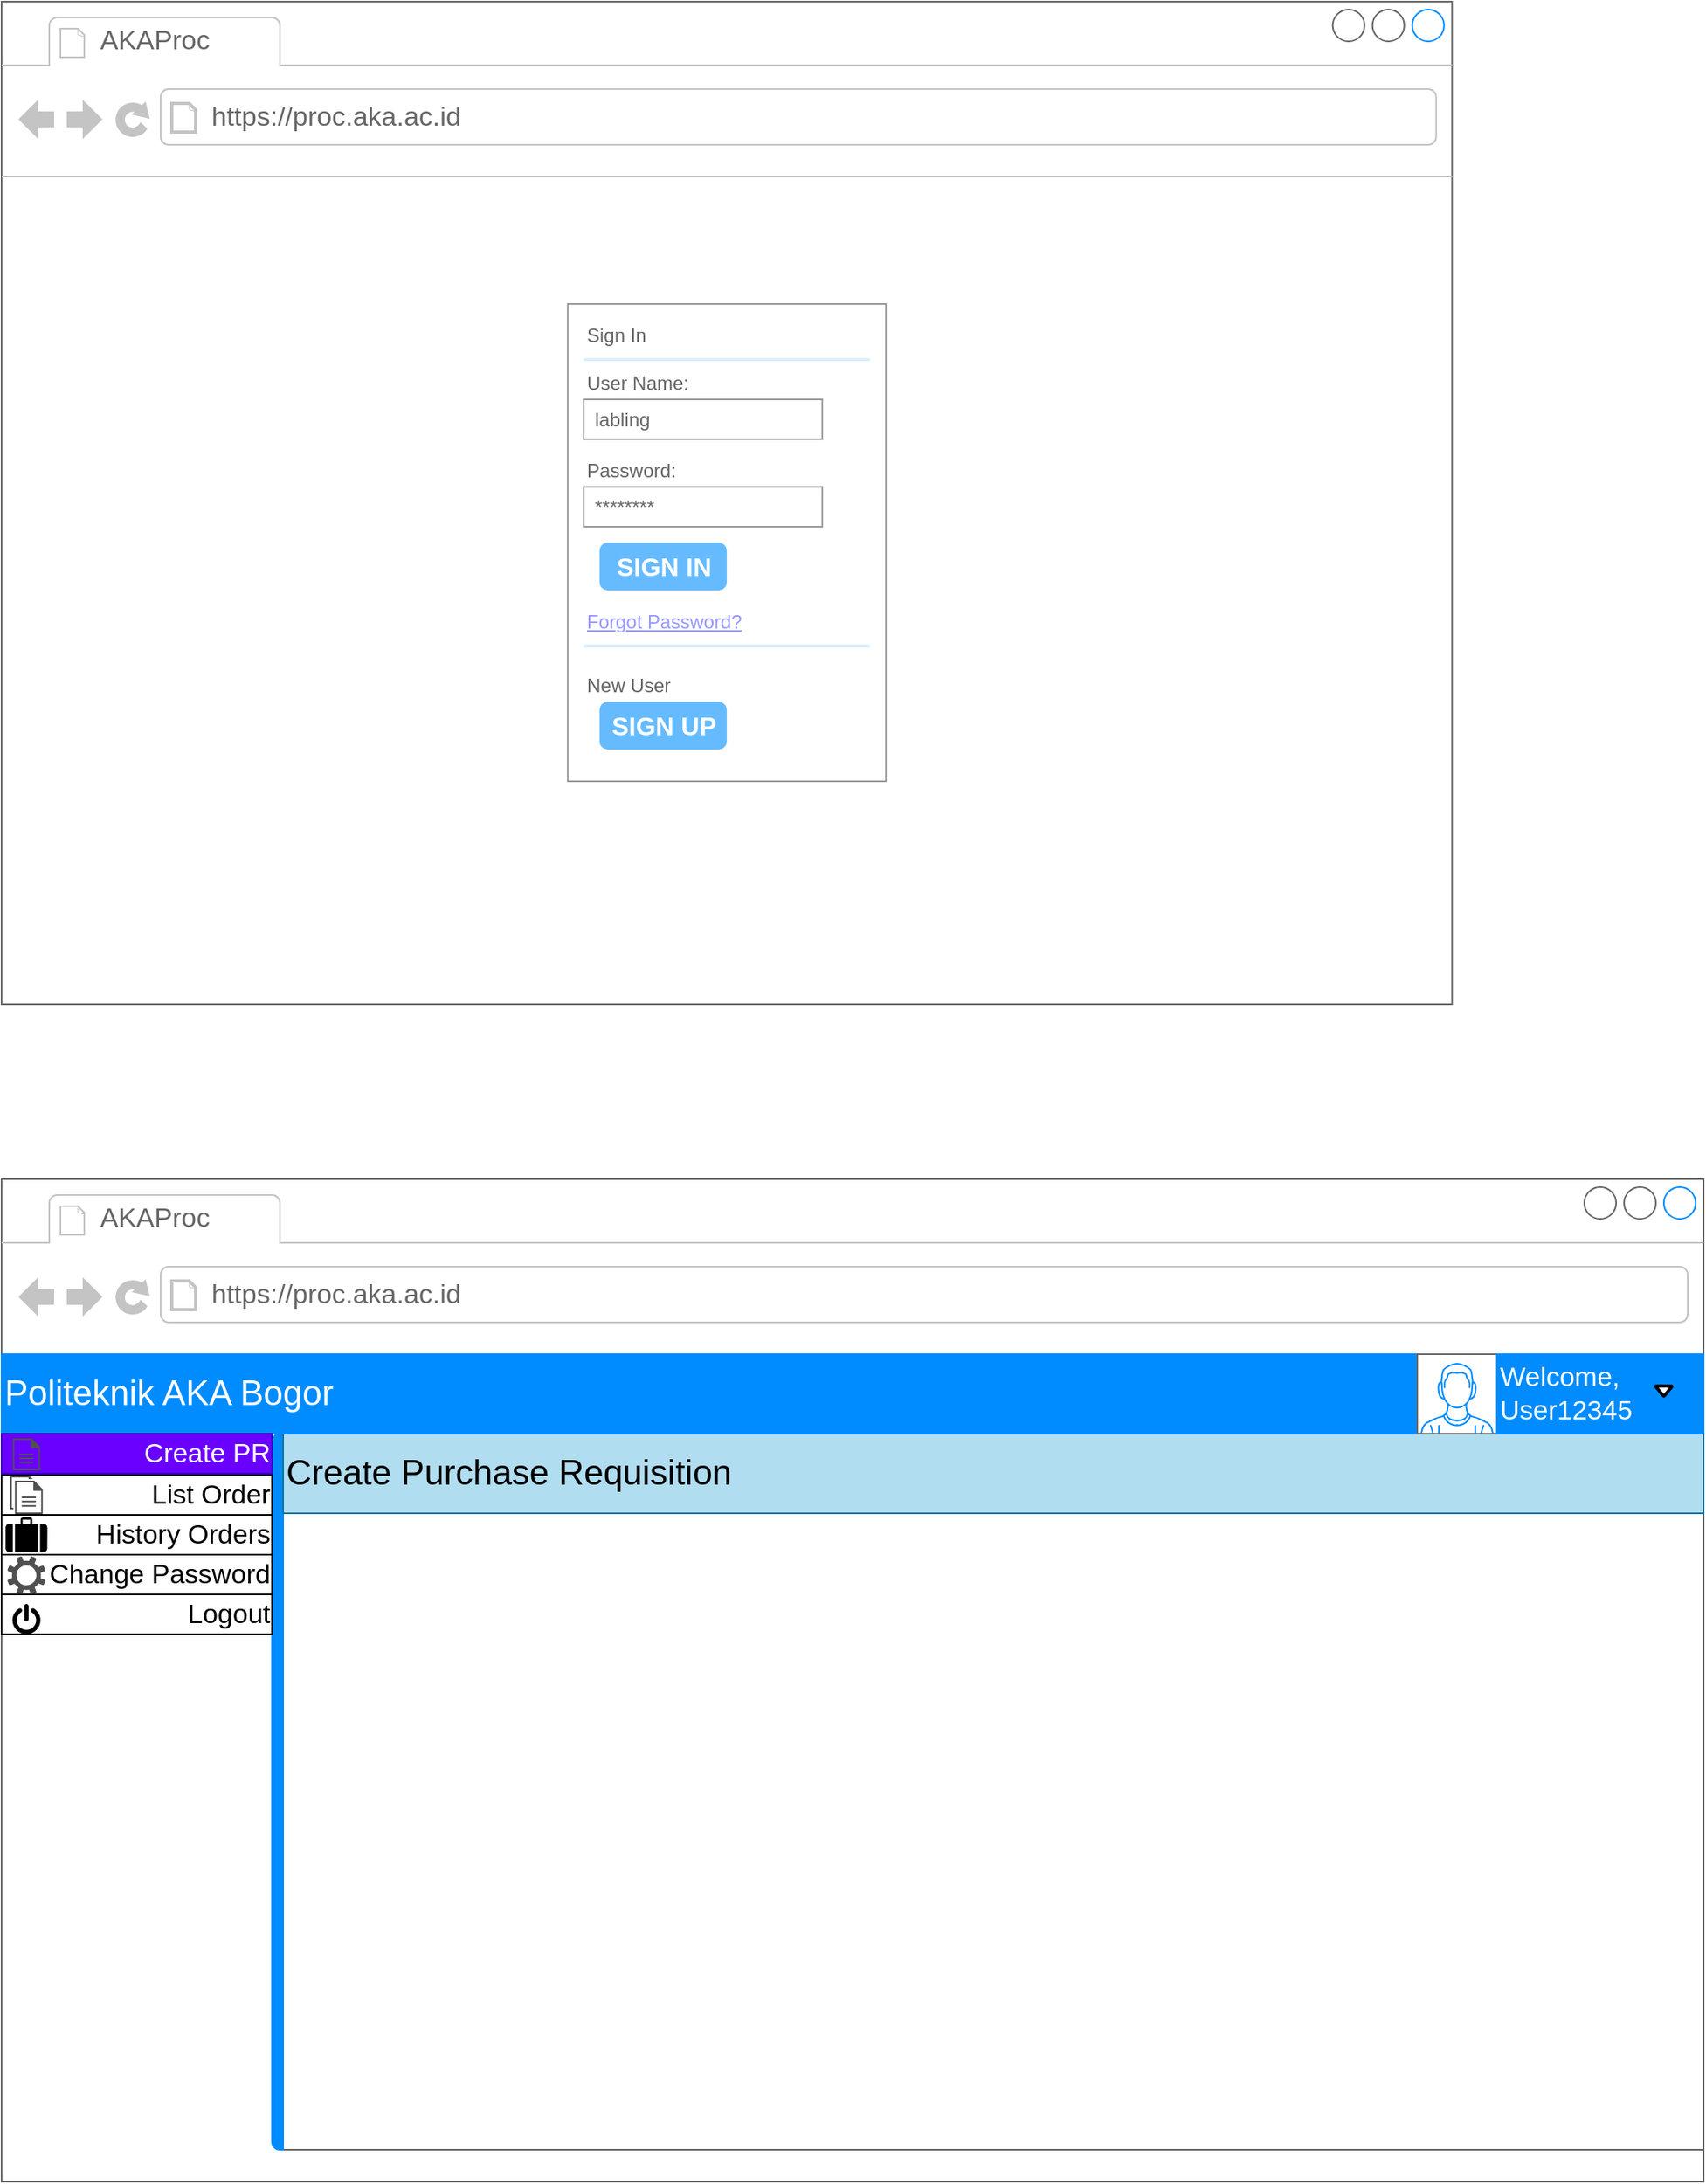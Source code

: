 <mxfile version="14.9.4" type="github">
  <diagram name="Page-1" id="03018318-947c-dd8e-b7a3-06fadd420f32">
    <mxGraphModel dx="1108" dy="722" grid="1" gridSize="10" guides="1" tooltips="1" connect="1" arrows="1" fold="1" page="1" pageScale="1" pageWidth="1100" pageHeight="850" background="none" math="0" shadow="0">
      <root>
        <mxCell id="0" />
        <mxCell id="1" parent="0" />
        <mxCell id="FRGPHZSi0qJU7UoumQTa-4" value="" style="strokeWidth=1;shadow=0;dashed=0;align=center;html=1;shape=mxgraph.mockup.containers.browserWindow;rSize=0;strokeColor=#666666;strokeColor2=#008cff;strokeColor3=#c4c4c4;mainText=,;recursiveResize=0;" parent="1" vertex="1">
          <mxGeometry x="40" y="40" width="911.84" height="630" as="geometry" />
        </mxCell>
        <mxCell id="FRGPHZSi0qJU7UoumQTa-5" value="AKAProc" style="strokeWidth=1;shadow=0;dashed=0;align=center;html=1;shape=mxgraph.mockup.containers.anchor;fontSize=17;fontColor=#666666;align=left;" parent="FRGPHZSi0qJU7UoumQTa-4" vertex="1">
          <mxGeometry x="60" y="12" width="110" height="26" as="geometry" />
        </mxCell>
        <mxCell id="FRGPHZSi0qJU7UoumQTa-6" value="https://proc.aka.ac.id" style="strokeWidth=1;shadow=0;dashed=0;align=center;html=1;shape=mxgraph.mockup.containers.anchor;rSize=0;fontSize=17;fontColor=#666666;align=left;" parent="FRGPHZSi0qJU7UoumQTa-4" vertex="1">
          <mxGeometry x="130" y="60" width="250" height="26" as="geometry" />
        </mxCell>
        <mxCell id="FRGPHZSi0qJU7UoumQTa-7" value="" style="strokeWidth=1;shadow=0;dashed=0;align=center;html=1;shape=mxgraph.mockup.forms.rrect;rSize=0;strokeColor=#999999;fillColor=#ffffff;" parent="FRGPHZSi0qJU7UoumQTa-4" vertex="1">
          <mxGeometry x="355.92" y="190" width="200" height="300" as="geometry" />
        </mxCell>
        <mxCell id="FRGPHZSi0qJU7UoumQTa-8" value="Sign In" style="strokeWidth=1;shadow=0;dashed=0;align=center;html=1;shape=mxgraph.mockup.forms.anchor;fontSize=12;fontColor=#666666;align=left;resizeWidth=1;spacingLeft=0;" parent="FRGPHZSi0qJU7UoumQTa-7" vertex="1">
          <mxGeometry width="100" height="20" relative="1" as="geometry">
            <mxPoint x="10" y="10" as="offset" />
          </mxGeometry>
        </mxCell>
        <mxCell id="FRGPHZSi0qJU7UoumQTa-9" value="" style="shape=line;strokeColor=#ddeeff;strokeWidth=2;html=1;resizeWidth=1;" parent="FRGPHZSi0qJU7UoumQTa-7" vertex="1">
          <mxGeometry width="180" height="10" relative="1" as="geometry">
            <mxPoint x="10" y="30" as="offset" />
          </mxGeometry>
        </mxCell>
        <mxCell id="FRGPHZSi0qJU7UoumQTa-10" value="User Name:" style="strokeWidth=1;shadow=0;dashed=0;align=center;html=1;shape=mxgraph.mockup.forms.anchor;fontSize=12;fontColor=#666666;align=left;resizeWidth=1;spacingLeft=0;" parent="FRGPHZSi0qJU7UoumQTa-7" vertex="1">
          <mxGeometry width="100" height="20" relative="1" as="geometry">
            <mxPoint x="10" y="40" as="offset" />
          </mxGeometry>
        </mxCell>
        <mxCell id="FRGPHZSi0qJU7UoumQTa-11" value="labling" style="strokeWidth=1;shadow=0;dashed=0;align=center;html=1;shape=mxgraph.mockup.forms.rrect;rSize=0;strokeColor=#999999;fontColor=#666666;align=left;spacingLeft=5;resizeWidth=1;" parent="FRGPHZSi0qJU7UoumQTa-7" vertex="1">
          <mxGeometry width="150" height="25" relative="1" as="geometry">
            <mxPoint x="10" y="60" as="offset" />
          </mxGeometry>
        </mxCell>
        <mxCell id="FRGPHZSi0qJU7UoumQTa-12" value="Password:" style="strokeWidth=1;shadow=0;dashed=0;align=center;html=1;shape=mxgraph.mockup.forms.anchor;fontSize=12;fontColor=#666666;align=left;resizeWidth=1;spacingLeft=0;" parent="FRGPHZSi0qJU7UoumQTa-7" vertex="1">
          <mxGeometry width="100" height="20" relative="1" as="geometry">
            <mxPoint x="10" y="95" as="offset" />
          </mxGeometry>
        </mxCell>
        <mxCell id="FRGPHZSi0qJU7UoumQTa-13" value="********" style="strokeWidth=1;shadow=0;dashed=0;align=center;html=1;shape=mxgraph.mockup.forms.rrect;rSize=0;strokeColor=#999999;fontColor=#666666;align=left;spacingLeft=5;resizeWidth=1;" parent="FRGPHZSi0qJU7UoumQTa-7" vertex="1">
          <mxGeometry width="150" height="25" relative="1" as="geometry">
            <mxPoint x="10" y="115" as="offset" />
          </mxGeometry>
        </mxCell>
        <mxCell id="FRGPHZSi0qJU7UoumQTa-14" value="SIGN IN" style="strokeWidth=1;shadow=0;dashed=0;align=center;html=1;shape=mxgraph.mockup.forms.rrect;rSize=5;strokeColor=none;fontColor=#ffffff;fillColor=#66bbff;fontSize=16;fontStyle=1;" parent="FRGPHZSi0qJU7UoumQTa-7" vertex="1">
          <mxGeometry y="1" width="80" height="30" relative="1" as="geometry">
            <mxPoint x="20" y="-150" as="offset" />
          </mxGeometry>
        </mxCell>
        <mxCell id="FRGPHZSi0qJU7UoumQTa-15" value="Forgot Password?" style="strokeWidth=1;shadow=0;dashed=0;align=center;html=1;shape=mxgraph.mockup.forms.anchor;fontSize=12;fontColor=#9999ff;align=left;spacingLeft=0;fontStyle=4;resizeWidth=1;" parent="FRGPHZSi0qJU7UoumQTa-7" vertex="1">
          <mxGeometry y="1" width="150" height="20" relative="1" as="geometry">
            <mxPoint x="10" y="-110" as="offset" />
          </mxGeometry>
        </mxCell>
        <mxCell id="FRGPHZSi0qJU7UoumQTa-16" value="" style="shape=line;strokeColor=#ddeeff;strokeWidth=2;html=1;resizeWidth=1;" parent="FRGPHZSi0qJU7UoumQTa-7" vertex="1">
          <mxGeometry y="1" width="180" height="10" relative="1" as="geometry">
            <mxPoint x="10" y="-90" as="offset" />
          </mxGeometry>
        </mxCell>
        <mxCell id="FRGPHZSi0qJU7UoumQTa-17" value="New User" style="strokeWidth=1;shadow=0;dashed=0;align=center;html=1;shape=mxgraph.mockup.forms.anchor;fontSize=12;fontColor=#666666;align=left;spacingLeft=0;resizeWidth=1;" parent="FRGPHZSi0qJU7UoumQTa-7" vertex="1">
          <mxGeometry y="1" width="150" height="20" relative="1" as="geometry">
            <mxPoint x="10" y="-70" as="offset" />
          </mxGeometry>
        </mxCell>
        <mxCell id="FRGPHZSi0qJU7UoumQTa-18" value="SIGN UP" style="strokeWidth=1;shadow=0;dashed=0;align=center;html=1;shape=mxgraph.mockup.forms.rrect;rSize=5;strokeColor=none;fontColor=#ffffff;fillColor=#66bbff;fontSize=16;fontStyle=1;" parent="FRGPHZSi0qJU7UoumQTa-7" vertex="1">
          <mxGeometry y="1" width="80" height="30" relative="1" as="geometry">
            <mxPoint x="20" y="-50" as="offset" />
          </mxGeometry>
        </mxCell>
        <mxCell id="42yvkzEmiVA_wIKFC7tD-16" value="" style="strokeWidth=1;shadow=0;dashed=0;align=center;html=1;shape=mxgraph.mockup.containers.browserWindow;rSize=0;strokeColor=#666666;strokeColor2=#008cff;strokeColor3=#c4c4c4;mainText=,;recursiveResize=0;" vertex="1" parent="1">
          <mxGeometry x="40" y="780" width="1070" height="630" as="geometry" />
        </mxCell>
        <mxCell id="42yvkzEmiVA_wIKFC7tD-17" value="AKAProc" style="strokeWidth=1;shadow=0;dashed=0;align=center;html=1;shape=mxgraph.mockup.containers.anchor;fontSize=17;fontColor=#666666;align=left;" vertex="1" parent="42yvkzEmiVA_wIKFC7tD-16">
          <mxGeometry x="60" y="12" width="110" height="26" as="geometry" />
        </mxCell>
        <mxCell id="42yvkzEmiVA_wIKFC7tD-18" value="https://proc.aka.ac.id" style="strokeWidth=1;shadow=0;dashed=0;align=center;html=1;shape=mxgraph.mockup.containers.anchor;rSize=0;fontSize=17;fontColor=#666666;align=left;" vertex="1" parent="42yvkzEmiVA_wIKFC7tD-16">
          <mxGeometry x="130" y="60" width="250" height="26" as="geometry" />
        </mxCell>
        <mxCell id="42yvkzEmiVA_wIKFC7tD-37" value="" style="strokeWidth=1;shadow=0;dashed=0;align=center;html=1;shape=mxgraph.mockup.containers.marginRect2;rectMarginLeft=67;strokeColor=#666666;gradientColor=none;" vertex="1" parent="42yvkzEmiVA_wIKFC7tD-16">
          <mxGeometry x="110" y="160" width="960" height="450" as="geometry" />
        </mxCell>
        <mxCell id="42yvkzEmiVA_wIKFC7tD-41" value="" style="strokeWidth=1;shadow=0;dashed=0;align=center;html=1;shape=mxgraph.mockup.containers.leftButton;rSize=5;strokeColor=#008cff;fillColor=#008cff;resizeHeight=1;movable=0;deletable=0;" vertex="1" parent="42yvkzEmiVA_wIKFC7tD-37">
          <mxGeometry width="7" height="450" relative="1" as="geometry">
            <mxPoint x="60" as="offset" />
          </mxGeometry>
        </mxCell>
        <mxCell id="42yvkzEmiVA_wIKFC7tD-43" value="&lt;font style=&quot;font-size: 22px&quot;&gt;Create Purchase Requisition&lt;/font&gt;" style="strokeWidth=1;shadow=0;dashed=0;align=left;html=1;shape=mxgraph.mockup.containers.rrect;rSize=0;fontSize=17;fillColor=#b1ddf0;strokeColor=#10739e;" vertex="1" parent="42yvkzEmiVA_wIKFC7tD-37">
          <mxGeometry x="67" width="893" height="50" as="geometry" />
        </mxCell>
        <mxCell id="42yvkzEmiVA_wIKFC7tD-42" value="&lt;font style=&quot;font-size: 22px&quot;&gt;Politeknik AKA Bogor&lt;/font&gt;" style="strokeWidth=1;shadow=0;dashed=0;align=left;html=1;shape=mxgraph.mockup.containers.rrect;rSize=0;fontSize=17;fontColor=#ffffff;strokeColor=#008cff;fillColor=#008cff;" vertex="1" parent="42yvkzEmiVA_wIKFC7tD-16">
          <mxGeometry y="110" width="890" height="50" as="geometry" />
        </mxCell>
        <mxCell id="42yvkzEmiVA_wIKFC7tD-44" value="" style="verticalLabelPosition=bottom;shadow=0;dashed=0;align=center;html=1;verticalAlign=top;strokeWidth=1;shape=mxgraph.mockup.containers.userMale;strokeColor=#666666;strokeColor2=#008cff;" vertex="1" parent="42yvkzEmiVA_wIKFC7tD-16">
          <mxGeometry x="890" y="110" width="50" height="50" as="geometry" />
        </mxCell>
        <mxCell id="42yvkzEmiVA_wIKFC7tD-45" value="Welcome,&lt;br&gt;User12345" style="strokeWidth=1;shadow=0;dashed=0;align=left;html=1;shape=mxgraph.mockup.containers.rrect;rSize=0;fontSize=17;fontColor=#ffffff;strokeColor=#008cff;fillColor=#008cff;" vertex="1" parent="42yvkzEmiVA_wIKFC7tD-16">
          <mxGeometry x="940" y="110" width="130" height="50" as="geometry" />
        </mxCell>
        <mxCell id="42yvkzEmiVA_wIKFC7tD-38" value="Create PR" style="strokeWidth=1;shadow=0;dashed=0;align=right;html=1;shape=mxgraph.mockup.containers.rrect;rSize=0;fontSize=17;fillColor=#6a00ff;strokeColor=#3700CC;fontColor=#ffffff;" vertex="1" parent="42yvkzEmiVA_wIKFC7tD-16">
          <mxGeometry width="170" height="25" relative="1" as="geometry">
            <mxPoint y="160" as="offset" />
          </mxGeometry>
        </mxCell>
        <mxCell id="42yvkzEmiVA_wIKFC7tD-47" value="List Order" style="strokeWidth=1;shadow=0;dashed=0;align=right;html=1;shape=mxgraph.mockup.containers.rrect;rSize=0;fontSize=17;" vertex="1" parent="42yvkzEmiVA_wIKFC7tD-16">
          <mxGeometry y="186" width="170" height="25" as="geometry" />
        </mxCell>
        <mxCell id="42yvkzEmiVA_wIKFC7tD-48" value="History Orders" style="strokeWidth=1;shadow=0;dashed=0;align=right;html=1;shape=mxgraph.mockup.containers.rrect;rSize=0;fontSize=17;" vertex="1" parent="42yvkzEmiVA_wIKFC7tD-16">
          <mxGeometry y="211" width="170" height="25" as="geometry" />
        </mxCell>
        <mxCell id="42yvkzEmiVA_wIKFC7tD-49" value="Change Password" style="strokeWidth=1;shadow=0;dashed=0;align=right;html=1;shape=mxgraph.mockup.containers.rrect;rSize=0;fontSize=17;" vertex="1" parent="42yvkzEmiVA_wIKFC7tD-16">
          <mxGeometry y="236" width="170" height="25" as="geometry" />
        </mxCell>
        <mxCell id="42yvkzEmiVA_wIKFC7tD-50" value="Logout" style="strokeWidth=1;shadow=0;dashed=0;align=right;html=1;shape=mxgraph.mockup.containers.rrect;rSize=0;fontSize=17;" vertex="1" parent="42yvkzEmiVA_wIKFC7tD-16">
          <mxGeometry y="261" width="170" height="25" as="geometry" />
        </mxCell>
        <mxCell id="42yvkzEmiVA_wIKFC7tD-51" value="" style="shape=mxgraph.signs.tech.power;html=1;pointerEvents=1;fillColor=#000000;strokeColor=none;verticalLabelPosition=bottom;verticalAlign=top;align=center;" vertex="1" parent="42yvkzEmiVA_wIKFC7tD-16">
          <mxGeometry x="6.82" y="267" width="17.64" height="19" as="geometry" />
        </mxCell>
        <mxCell id="42yvkzEmiVA_wIKFC7tD-52" value="" style="shape=mxgraph.signs.travel.baggage;html=1;pointerEvents=1;fillColor=#000000;strokeColor=none;verticalLabelPosition=bottom;verticalAlign=top;align=center;" vertex="1" parent="42yvkzEmiVA_wIKFC7tD-16">
          <mxGeometry x="2.49" y="212.5" width="26.29" height="22" as="geometry" />
        </mxCell>
        <mxCell id="42yvkzEmiVA_wIKFC7tD-53" value="" style="pointerEvents=1;shadow=0;dashed=0;html=1;strokeColor=none;fillColor=#505050;labelPosition=center;verticalLabelPosition=bottom;verticalAlign=top;outlineConnect=0;align=center;shape=mxgraph.office.concepts.settings;" vertex="1" parent="42yvkzEmiVA_wIKFC7tD-16">
          <mxGeometry x="3.64" y="237" width="24" height="24" as="geometry" />
        </mxCell>
        <mxCell id="42yvkzEmiVA_wIKFC7tD-54" value="" style="pointerEvents=1;shadow=0;dashed=0;html=1;strokeColor=none;fillColor=#505050;labelPosition=center;verticalLabelPosition=bottom;verticalAlign=top;outlineConnect=0;align=center;shape=mxgraph.office.concepts.documents;" vertex="1" parent="42yvkzEmiVA_wIKFC7tD-16">
          <mxGeometry x="5.42" y="186.5" width="20.44" height="24" as="geometry" />
        </mxCell>
        <mxCell id="42yvkzEmiVA_wIKFC7tD-55" value="" style="pointerEvents=1;shadow=0;dashed=0;html=1;strokeColor=none;fillColor=#505050;labelPosition=center;verticalLabelPosition=bottom;verticalAlign=top;outlineConnect=0;align=center;shape=mxgraph.office.concepts.document;" vertex="1" parent="42yvkzEmiVA_wIKFC7tD-16">
          <mxGeometry x="7.13" y="163" width="17.02" height="20" as="geometry" />
        </mxCell>
        <mxCell id="42yvkzEmiVA_wIKFC7tD-46" value="" style="strokeWidth=2;html=1;shape=mxgraph.flowchart.merge_or_storage;whiteSpace=wrap;" vertex="1" parent="1">
          <mxGeometry x="1080" y="910" width="10" height="6.32" as="geometry" />
        </mxCell>
      </root>
    </mxGraphModel>
  </diagram>
</mxfile>
